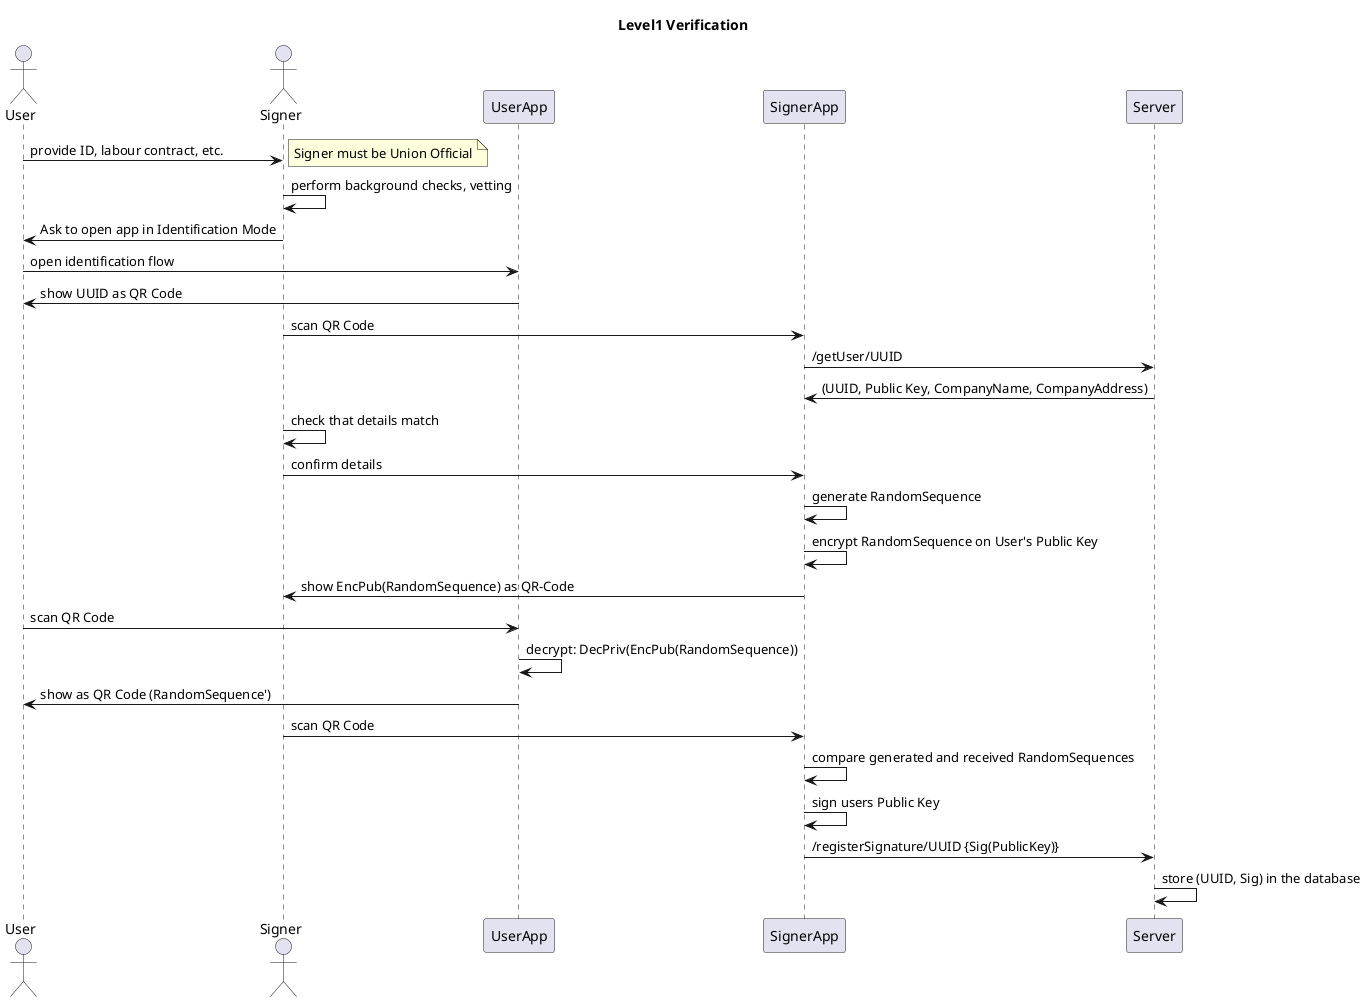 @startuml
title Level1 Verification
actor User 
actor Signer
User -> Signer: provide ID, labour contract, etc.
note right
Signer must be Union Official
end note
Signer -> Signer : perform background checks, vetting
Signer -> User : Ask to open app in Identification Mode
User -> UserApp : open identification flow
UserApp -> User : show UUID as QR Code
Signer -> SignerApp : scan QR Code
SignerApp -> Server : /getUser/UUID
Server -> SignerApp : (UUID, Public Key, CompanyName, CompanyAddress)
Signer -> Signer : check that details match
Signer -> SignerApp : confirm details
SignerApp -> SignerApp : generate RandomSequence
SignerApp -> SignerApp : encrypt RandomSequence on User's Public Key
SignerApp -> Signer : show EncPub(RandomSequence) as QR-Code
User -> UserApp : scan QR Code
UserApp -> UserApp : decrypt: DecPriv(EncPub(RandomSequence))
UserApp -> User : show as QR Code (RandomSequence')
Signer -> SignerApp : scan QR Code
SignerApp -> SignerApp : compare generated and received RandomSequences
SignerApp -> SignerApp : sign users Public Key
SignerApp -> Server : /registerSignature/UUID {Sig(PublicKey)}
Server -> Server : store (UUID, Sig) in the database
@enduml

